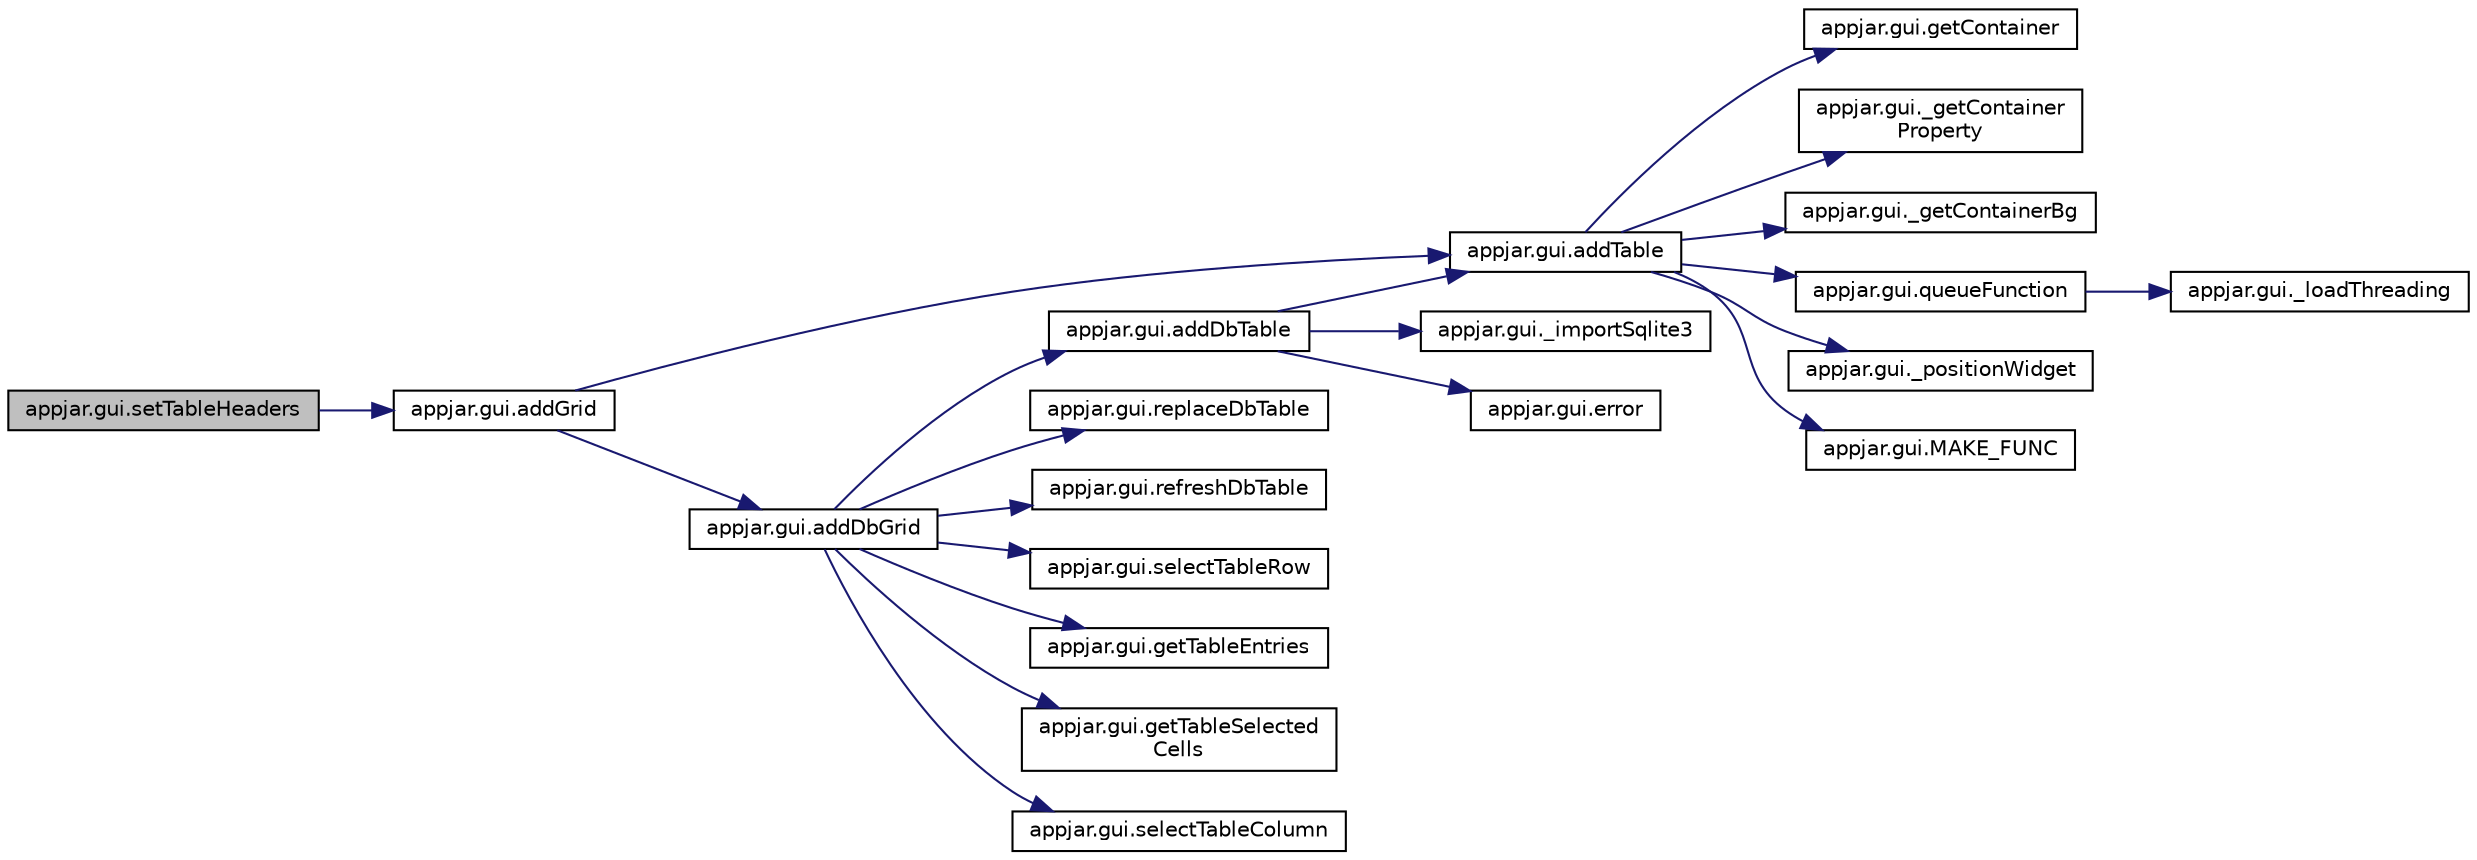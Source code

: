digraph "appjar.gui.setTableHeaders"
{
  edge [fontname="Helvetica",fontsize="10",labelfontname="Helvetica",labelfontsize="10"];
  node [fontname="Helvetica",fontsize="10",shape=record];
  rankdir="LR";
  Node1918 [label="appjar.gui.setTableHeaders",height=0.2,width=0.4,color="black", fillcolor="grey75", style="filled", fontcolor="black"];
  Node1918 -> Node1919 [color="midnightblue",fontsize="10",style="solid",fontname="Helvetica"];
  Node1919 [label="appjar.gui.addGrid",height=0.2,width=0.4,color="black", fillcolor="white", style="filled",URL="$classappjar_1_1gui.html#a0e25170d6d4d38fd911d2b67bd7a3177"];
  Node1919 -> Node1920 [color="midnightblue",fontsize="10",style="solid",fontname="Helvetica"];
  Node1920 [label="appjar.gui.addTable",height=0.2,width=0.4,color="black", fillcolor="white", style="filled",URL="$classappjar_1_1gui.html#a35b300980afd1ca2cb3b5f6396160459"];
  Node1920 -> Node1921 [color="midnightblue",fontsize="10",style="solid",fontname="Helvetica"];
  Node1921 [label="appjar.gui.getContainer",height=0.2,width=0.4,color="black", fillcolor="white", style="filled",URL="$classappjar_1_1gui.html#a2e8ea27bae5f6758257be218c8279b56"];
  Node1920 -> Node1922 [color="midnightblue",fontsize="10",style="solid",fontname="Helvetica"];
  Node1922 [label="appjar.gui._getContainer\lProperty",height=0.2,width=0.4,color="black", fillcolor="white", style="filled",URL="$classappjar_1_1gui.html#aa5d65e2282cfbe0a4b963b369e7d4e51"];
  Node1920 -> Node1923 [color="midnightblue",fontsize="10",style="solid",fontname="Helvetica"];
  Node1923 [label="appjar.gui._getContainerBg",height=0.2,width=0.4,color="black", fillcolor="white", style="filled",URL="$classappjar_1_1gui.html#a120b8d0d6e0b536ac8735df1ffefd37a"];
  Node1920 -> Node1924 [color="midnightblue",fontsize="10",style="solid",fontname="Helvetica"];
  Node1924 [label="appjar.gui.queueFunction",height=0.2,width=0.4,color="black", fillcolor="white", style="filled",URL="$classappjar_1_1gui.html#a4e49b2e9ac6a35cb037ddf685a28692e"];
  Node1924 -> Node1925 [color="midnightblue",fontsize="10",style="solid",fontname="Helvetica"];
  Node1925 [label="appjar.gui._loadThreading",height=0.2,width=0.4,color="black", fillcolor="white", style="filled",URL="$classappjar_1_1gui.html#af7f64c964f3488ca8c13296f8c683b0c"];
  Node1920 -> Node1926 [color="midnightblue",fontsize="10",style="solid",fontname="Helvetica"];
  Node1926 [label="appjar.gui._positionWidget",height=0.2,width=0.4,color="black", fillcolor="white", style="filled",URL="$classappjar_1_1gui.html#a073b1298767aeb92dd77b77cb6000e8c"];
  Node1920 -> Node1927 [color="midnightblue",fontsize="10",style="solid",fontname="Helvetica"];
  Node1927 [label="appjar.gui.MAKE_FUNC",height=0.2,width=0.4,color="black", fillcolor="white", style="filled",URL="$classappjar_1_1gui.html#a42aaf376a6c07c842b1b498948a9691a",tooltip="FUNCTION for managing commands. "];
  Node1919 -> Node1928 [color="midnightblue",fontsize="10",style="solid",fontname="Helvetica"];
  Node1928 [label="appjar.gui.addDbGrid",height=0.2,width=0.4,color="black", fillcolor="white", style="filled",URL="$classappjar_1_1gui.html#a8e7ec47ea9fe810569b2cd5bb94abdce"];
  Node1928 -> Node1929 [color="midnightblue",fontsize="10",style="solid",fontname="Helvetica"];
  Node1929 [label="appjar.gui.addDbTable",height=0.2,width=0.4,color="black", fillcolor="white", style="filled",URL="$classappjar_1_1gui.html#ae6fe0ecc7adf9eaf1c0d205d30b94e05"];
  Node1929 -> Node1930 [color="midnightblue",fontsize="10",style="solid",fontname="Helvetica"];
  Node1930 [label="appjar.gui._importSqlite3",height=0.2,width=0.4,color="black", fillcolor="white", style="filled",URL="$classappjar_1_1gui.html#a0fcb074a850e67a1122adbfd52c9d168"];
  Node1929 -> Node1931 [color="midnightblue",fontsize="10",style="solid",fontname="Helvetica"];
  Node1931 [label="appjar.gui.error",height=0.2,width=0.4,color="black", fillcolor="white", style="filled",URL="$classappjar_1_1gui.html#ac310868eecf500d1570400b396793b87"];
  Node1929 -> Node1920 [color="midnightblue",fontsize="10",style="solid",fontname="Helvetica"];
  Node1928 -> Node1932 [color="midnightblue",fontsize="10",style="solid",fontname="Helvetica"];
  Node1932 [label="appjar.gui.replaceDbTable",height=0.2,width=0.4,color="black", fillcolor="white", style="filled",URL="$classappjar_1_1gui.html#a362d602ea52c616d8a0d393f64da387a"];
  Node1928 -> Node1933 [color="midnightblue",fontsize="10",style="solid",fontname="Helvetica"];
  Node1933 [label="appjar.gui.refreshDbTable",height=0.2,width=0.4,color="black", fillcolor="white", style="filled",URL="$classappjar_1_1gui.html#a2ae49065f8a7d87cdeebc059728d8a48"];
  Node1928 -> Node1934 [color="midnightblue",fontsize="10",style="solid",fontname="Helvetica"];
  Node1934 [label="appjar.gui.selectTableRow",height=0.2,width=0.4,color="black", fillcolor="white", style="filled",URL="$classappjar_1_1gui.html#a4897eac5dd879965f3ecff72ada9c866"];
  Node1928 -> Node1935 [color="midnightblue",fontsize="10",style="solid",fontname="Helvetica"];
  Node1935 [label="appjar.gui.getTableEntries",height=0.2,width=0.4,color="black", fillcolor="white", style="filled",URL="$classappjar_1_1gui.html#a6f5ea25b93f0db8e65368a6d105a77fa"];
  Node1928 -> Node1936 [color="midnightblue",fontsize="10",style="solid",fontname="Helvetica"];
  Node1936 [label="appjar.gui.getTableSelected\lCells",height=0.2,width=0.4,color="black", fillcolor="white", style="filled",URL="$classappjar_1_1gui.html#ac2dfd1561abc92b7ec8d440cd448abc7"];
  Node1928 -> Node1937 [color="midnightblue",fontsize="10",style="solid",fontname="Helvetica"];
  Node1937 [label="appjar.gui.selectTableColumn",height=0.2,width=0.4,color="black", fillcolor="white", style="filled",URL="$classappjar_1_1gui.html#ad976b3d748a001fd4a37d5be69ed4fd2"];
}
